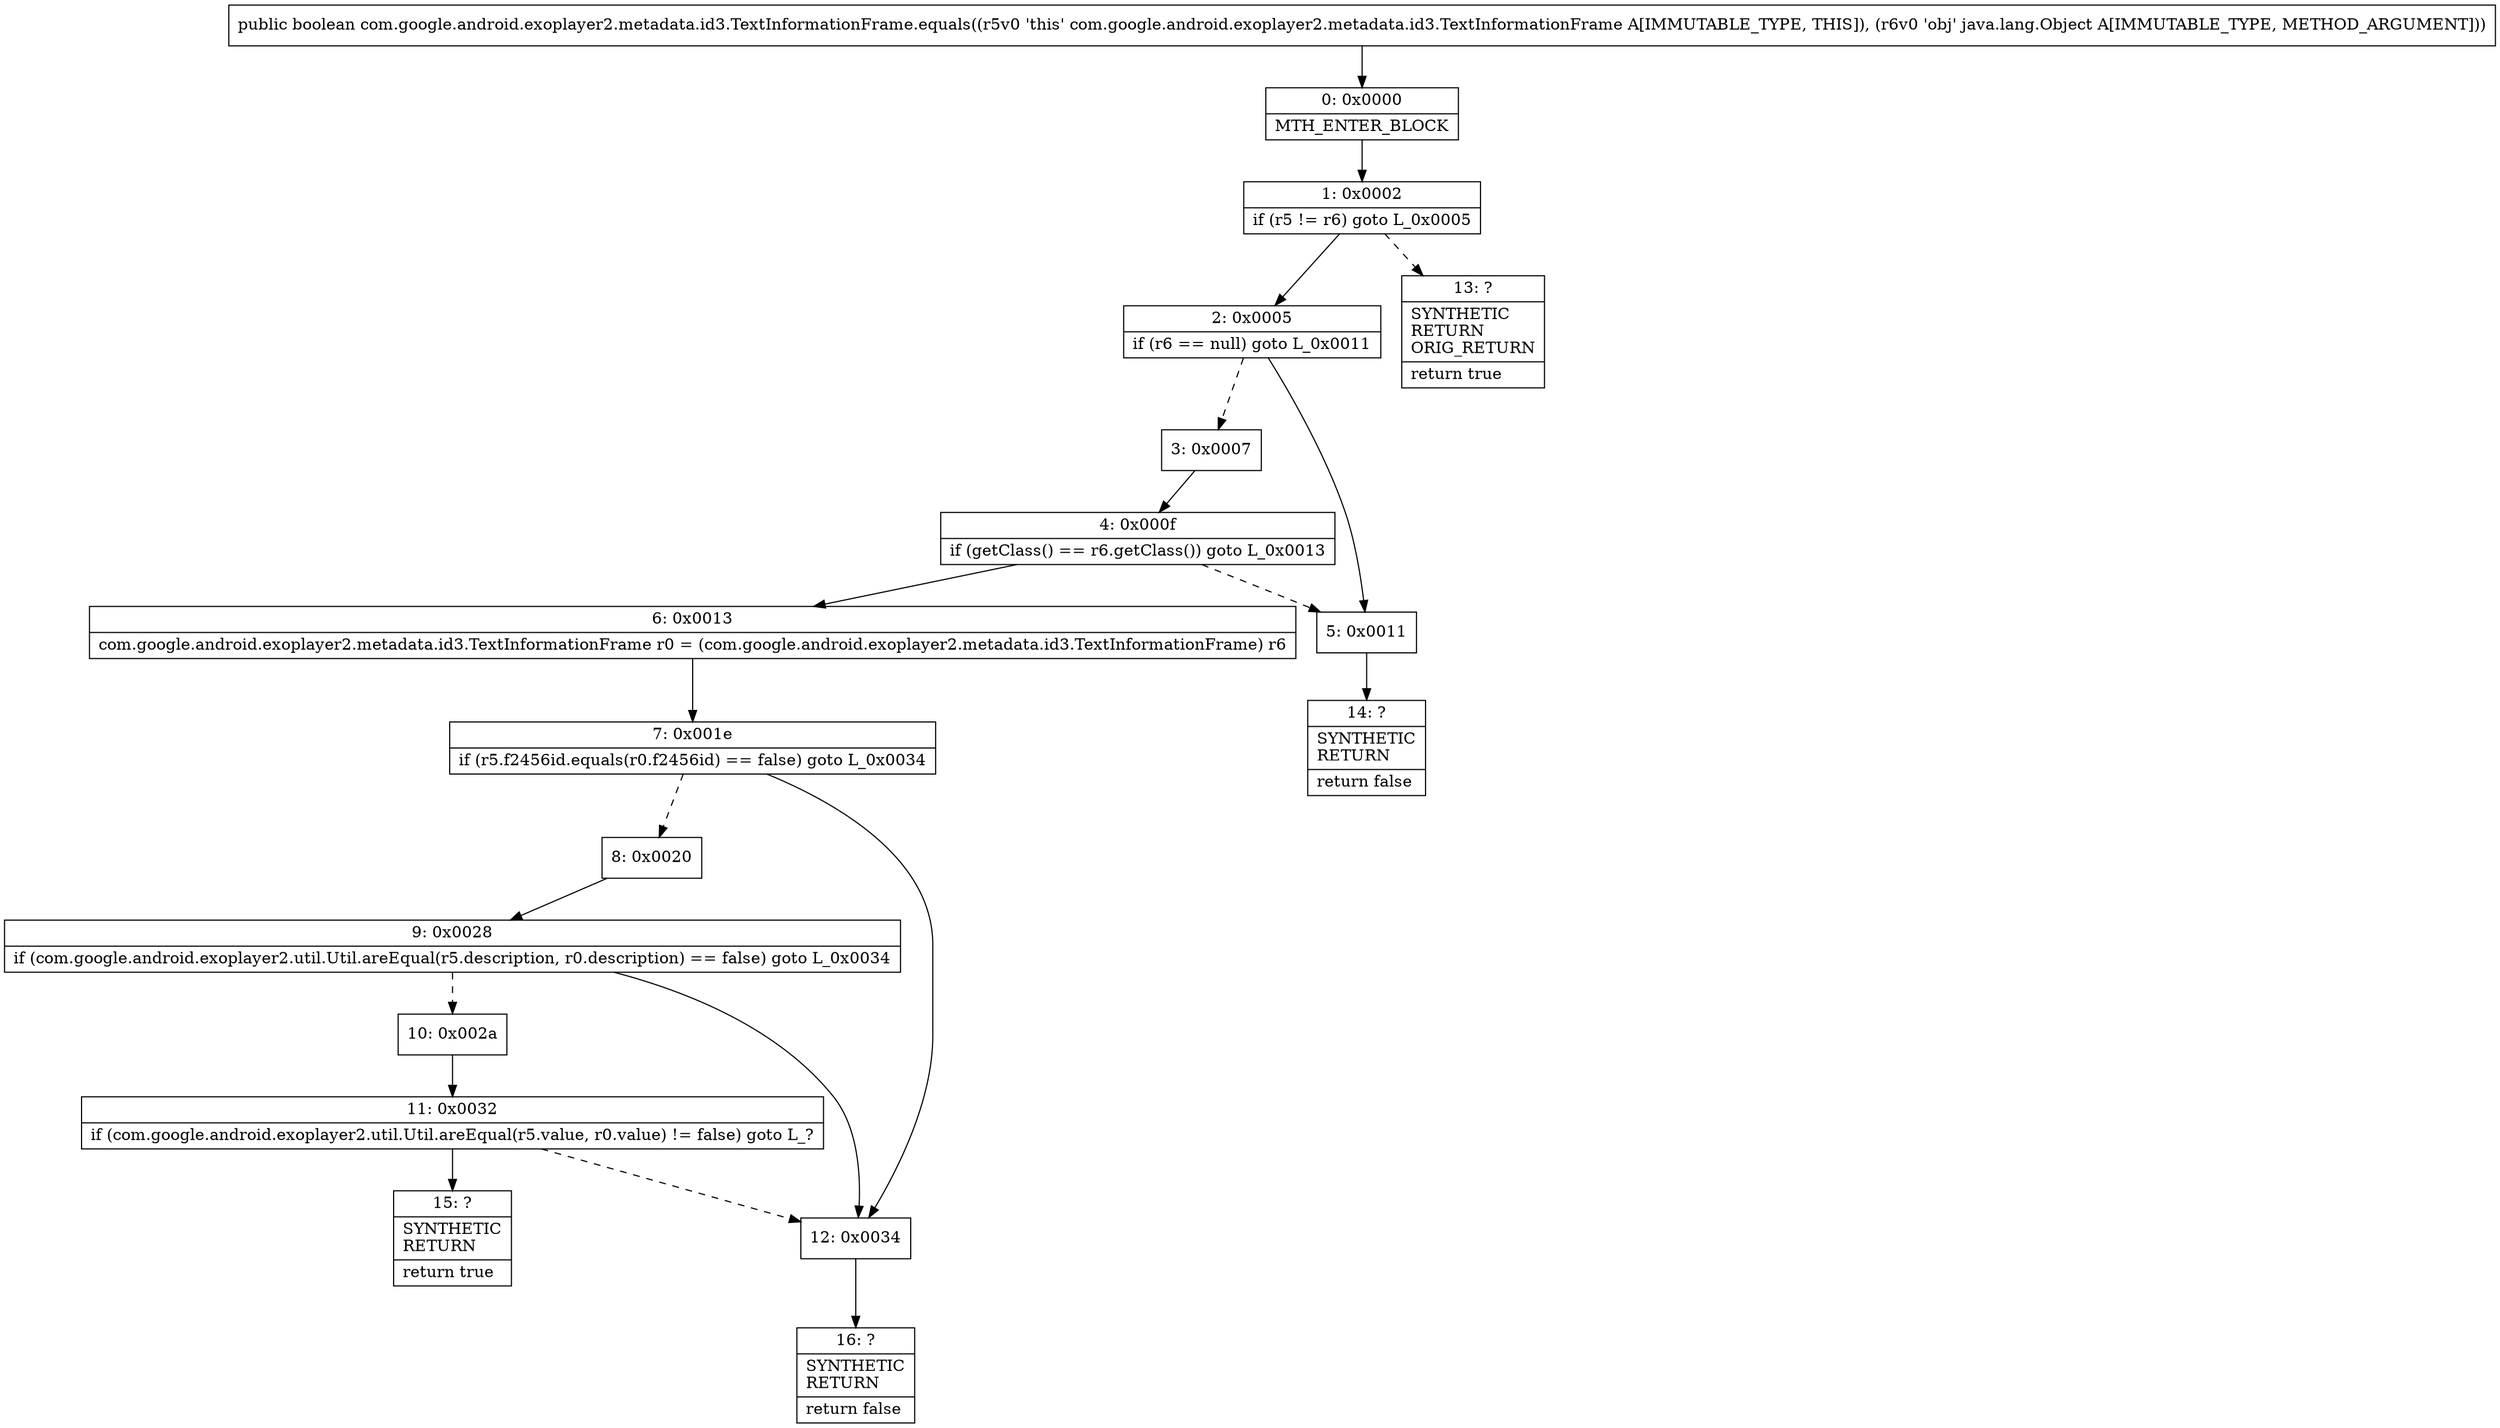 digraph "CFG forcom.google.android.exoplayer2.metadata.id3.TextInformationFrame.equals(Ljava\/lang\/Object;)Z" {
Node_0 [shape=record,label="{0\:\ 0x0000|MTH_ENTER_BLOCK\l}"];
Node_1 [shape=record,label="{1\:\ 0x0002|if (r5 != r6) goto L_0x0005\l}"];
Node_2 [shape=record,label="{2\:\ 0x0005|if (r6 == null) goto L_0x0011\l}"];
Node_3 [shape=record,label="{3\:\ 0x0007}"];
Node_4 [shape=record,label="{4\:\ 0x000f|if (getClass() == r6.getClass()) goto L_0x0013\l}"];
Node_5 [shape=record,label="{5\:\ 0x0011}"];
Node_6 [shape=record,label="{6\:\ 0x0013|com.google.android.exoplayer2.metadata.id3.TextInformationFrame r0 = (com.google.android.exoplayer2.metadata.id3.TextInformationFrame) r6\l}"];
Node_7 [shape=record,label="{7\:\ 0x001e|if (r5.f2456id.equals(r0.f2456id) == false) goto L_0x0034\l}"];
Node_8 [shape=record,label="{8\:\ 0x0020}"];
Node_9 [shape=record,label="{9\:\ 0x0028|if (com.google.android.exoplayer2.util.Util.areEqual(r5.description, r0.description) == false) goto L_0x0034\l}"];
Node_10 [shape=record,label="{10\:\ 0x002a}"];
Node_11 [shape=record,label="{11\:\ 0x0032|if (com.google.android.exoplayer2.util.Util.areEqual(r5.value, r0.value) != false) goto L_?\l}"];
Node_12 [shape=record,label="{12\:\ 0x0034}"];
Node_13 [shape=record,label="{13\:\ ?|SYNTHETIC\lRETURN\lORIG_RETURN\l|return true\l}"];
Node_14 [shape=record,label="{14\:\ ?|SYNTHETIC\lRETURN\l|return false\l}"];
Node_15 [shape=record,label="{15\:\ ?|SYNTHETIC\lRETURN\l|return true\l}"];
Node_16 [shape=record,label="{16\:\ ?|SYNTHETIC\lRETURN\l|return false\l}"];
MethodNode[shape=record,label="{public boolean com.google.android.exoplayer2.metadata.id3.TextInformationFrame.equals((r5v0 'this' com.google.android.exoplayer2.metadata.id3.TextInformationFrame A[IMMUTABLE_TYPE, THIS]), (r6v0 'obj' java.lang.Object A[IMMUTABLE_TYPE, METHOD_ARGUMENT])) }"];
MethodNode -> Node_0;
Node_0 -> Node_1;
Node_1 -> Node_2;
Node_1 -> Node_13[style=dashed];
Node_2 -> Node_3[style=dashed];
Node_2 -> Node_5;
Node_3 -> Node_4;
Node_4 -> Node_5[style=dashed];
Node_4 -> Node_6;
Node_5 -> Node_14;
Node_6 -> Node_7;
Node_7 -> Node_8[style=dashed];
Node_7 -> Node_12;
Node_8 -> Node_9;
Node_9 -> Node_10[style=dashed];
Node_9 -> Node_12;
Node_10 -> Node_11;
Node_11 -> Node_12[style=dashed];
Node_11 -> Node_15;
Node_12 -> Node_16;
}


